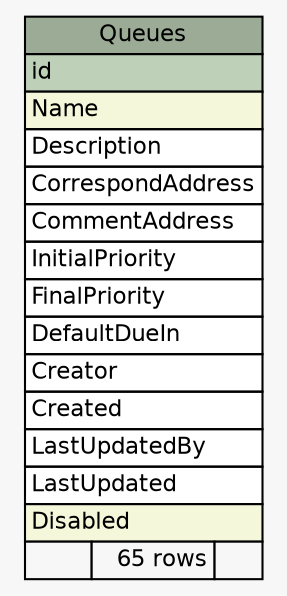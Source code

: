 // dot 2.28.0 on Linux 3.2.21-1.32.6.amzn1.x86_64
// SchemaSpy rev 590
digraph "Queues" {
  graph [
    rankdir="RL"
    bgcolor="#f7f7f7"
    nodesep="0.18"
    ranksep="0.46"
    fontname="Helvetica"
    fontsize="11"
  ];
  node [
    fontname="Helvetica"
    fontsize="11"
    shape="plaintext"
  ];
  edge [
    arrowsize="0.8"
  ];
  "Queues" [
    label=<
    <TABLE BORDER="0" CELLBORDER="1" CELLSPACING="0" BGCOLOR="#ffffff">
      <TR><TD COLSPAN="3" BGCOLOR="#9bab96" ALIGN="CENTER">Queues</TD></TR>
      <TR><TD PORT="id" COLSPAN="3" BGCOLOR="#bed1b8" ALIGN="LEFT">id</TD></TR>
      <TR><TD PORT="Name" COLSPAN="3" BGCOLOR="#f4f7da" ALIGN="LEFT">Name</TD></TR>
      <TR><TD PORT="Description" COLSPAN="3" ALIGN="LEFT">Description</TD></TR>
      <TR><TD PORT="CorrespondAddress" COLSPAN="3" ALIGN="LEFT">CorrespondAddress</TD></TR>
      <TR><TD PORT="CommentAddress" COLSPAN="3" ALIGN="LEFT">CommentAddress</TD></TR>
      <TR><TD PORT="InitialPriority" COLSPAN="3" ALIGN="LEFT">InitialPriority</TD></TR>
      <TR><TD PORT="FinalPriority" COLSPAN="3" ALIGN="LEFT">FinalPriority</TD></TR>
      <TR><TD PORT="DefaultDueIn" COLSPAN="3" ALIGN="LEFT">DefaultDueIn</TD></TR>
      <TR><TD PORT="Creator" COLSPAN="3" ALIGN="LEFT">Creator</TD></TR>
      <TR><TD PORT="Created" COLSPAN="3" ALIGN="LEFT">Created</TD></TR>
      <TR><TD PORT="LastUpdatedBy" COLSPAN="3" ALIGN="LEFT">LastUpdatedBy</TD></TR>
      <TR><TD PORT="LastUpdated" COLSPAN="3" ALIGN="LEFT">LastUpdated</TD></TR>
      <TR><TD PORT="Disabled" COLSPAN="3" BGCOLOR="#f4f7da" ALIGN="LEFT">Disabled</TD></TR>
      <TR><TD ALIGN="LEFT" BGCOLOR="#f7f7f7">  </TD><TD ALIGN="RIGHT" BGCOLOR="#f7f7f7">65 rows</TD><TD ALIGN="RIGHT" BGCOLOR="#f7f7f7">  </TD></TR>
    </TABLE>>
    URL="tables/Queues.html"
    tooltip="Queues"
  ];
}
